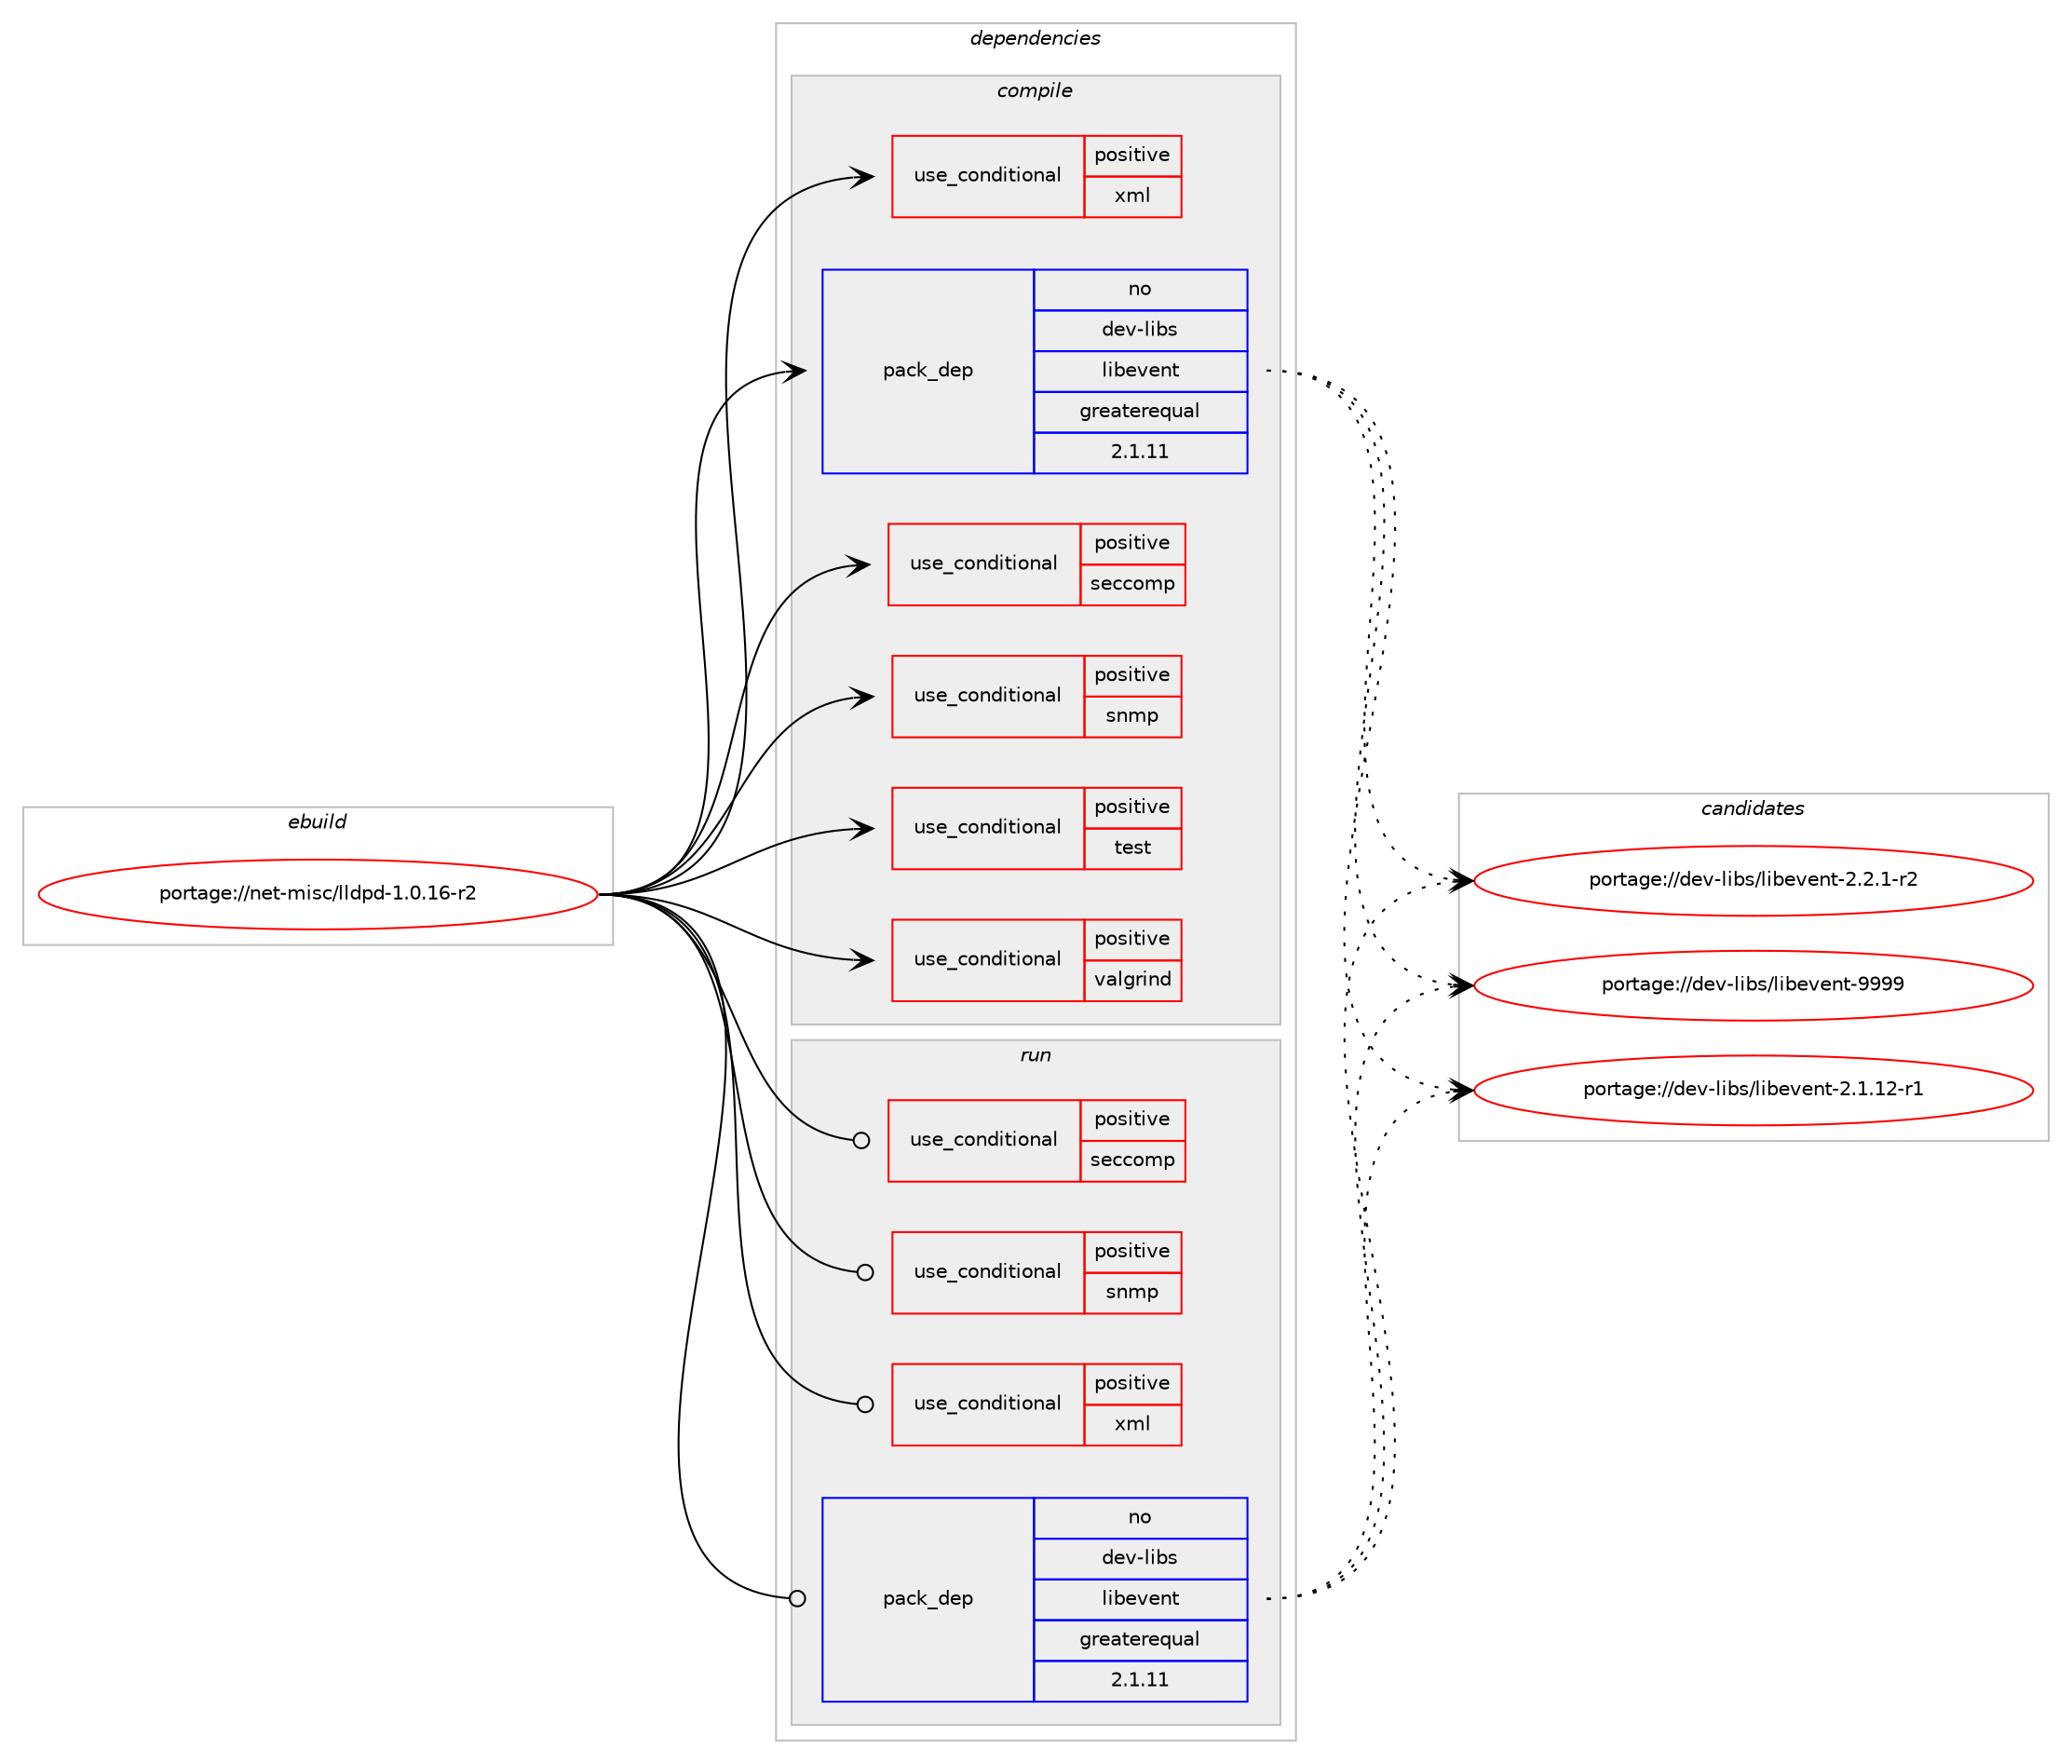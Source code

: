 digraph prolog {

# *************
# Graph options
# *************

newrank=true;
concentrate=true;
compound=true;
graph [rankdir=LR,fontname=Helvetica,fontsize=10,ranksep=1.5];#, ranksep=2.5, nodesep=0.2];
edge  [arrowhead=vee];
node  [fontname=Helvetica,fontsize=10];

# **********
# The ebuild
# **********

subgraph cluster_leftcol {
color=gray;
rank=same;
label=<<i>ebuild</i>>;
id [label="portage://net-misc/lldpd-1.0.16-r2", color=red, width=4, href="../net-misc/lldpd-1.0.16-r2.svg"];
}

# ****************
# The dependencies
# ****************

subgraph cluster_midcol {
color=gray;
label=<<i>dependencies</i>>;
subgraph cluster_compile {
fillcolor="#eeeeee";
style=filled;
label=<<i>compile</i>>;
subgraph cond6037 {
dependency8941 [label=<<TABLE BORDER="0" CELLBORDER="1" CELLSPACING="0" CELLPADDING="4"><TR><TD ROWSPAN="3" CELLPADDING="10">use_conditional</TD></TR><TR><TD>positive</TD></TR><TR><TD>seccomp</TD></TR></TABLE>>, shape=none, color=red];
# *** BEGIN UNKNOWN DEPENDENCY TYPE (TODO) ***
# dependency8941 -> package_dependency(portage://net-misc/lldpd-1.0.16-r2,install,no,sys-libs,libseccomp,none,[,,],any_same_slot,[])
# *** END UNKNOWN DEPENDENCY TYPE (TODO) ***

}
id:e -> dependency8941:w [weight=20,style="solid",arrowhead="vee"];
subgraph cond6038 {
dependency8942 [label=<<TABLE BORDER="0" CELLBORDER="1" CELLSPACING="0" CELLPADDING="4"><TR><TD ROWSPAN="3" CELLPADDING="10">use_conditional</TD></TR><TR><TD>positive</TD></TR><TR><TD>snmp</TD></TR></TABLE>>, shape=none, color=red];
# *** BEGIN UNKNOWN DEPENDENCY TYPE (TODO) ***
# dependency8942 -> package_dependency(portage://net-misc/lldpd-1.0.16-r2,install,no,net-analyzer,net-snmp,none,[,,],any_same_slot,[use(enable(extensible),positive)])
# *** END UNKNOWN DEPENDENCY TYPE (TODO) ***

}
id:e -> dependency8942:w [weight=20,style="solid",arrowhead="vee"];
subgraph cond6039 {
dependency8943 [label=<<TABLE BORDER="0" CELLBORDER="1" CELLSPACING="0" CELLPADDING="4"><TR><TD ROWSPAN="3" CELLPADDING="10">use_conditional</TD></TR><TR><TD>positive</TD></TR><TR><TD>test</TD></TR></TABLE>>, shape=none, color=red];
# *** BEGIN UNKNOWN DEPENDENCY TYPE (TODO) ***
# dependency8943 -> package_dependency(portage://net-misc/lldpd-1.0.16-r2,install,no,dev-libs,check,none,[,,],[],[])
# *** END UNKNOWN DEPENDENCY TYPE (TODO) ***

}
id:e -> dependency8943:w [weight=20,style="solid",arrowhead="vee"];
subgraph cond6040 {
dependency8944 [label=<<TABLE BORDER="0" CELLBORDER="1" CELLSPACING="0" CELLPADDING="4"><TR><TD ROWSPAN="3" CELLPADDING="10">use_conditional</TD></TR><TR><TD>positive</TD></TR><TR><TD>valgrind</TD></TR></TABLE>>, shape=none, color=red];
# *** BEGIN UNKNOWN DEPENDENCY TYPE (TODO) ***
# dependency8944 -> package_dependency(portage://net-misc/lldpd-1.0.16-r2,install,no,dev-debug,valgrind,none,[,,],[],[])
# *** END UNKNOWN DEPENDENCY TYPE (TODO) ***

}
id:e -> dependency8944:w [weight=20,style="solid",arrowhead="vee"];
subgraph cond6041 {
dependency8945 [label=<<TABLE BORDER="0" CELLBORDER="1" CELLSPACING="0" CELLPADDING="4"><TR><TD ROWSPAN="3" CELLPADDING="10">use_conditional</TD></TR><TR><TD>positive</TD></TR><TR><TD>xml</TD></TR></TABLE>>, shape=none, color=red];
# *** BEGIN UNKNOWN DEPENDENCY TYPE (TODO) ***
# dependency8945 -> package_dependency(portage://net-misc/lldpd-1.0.16-r2,install,no,dev-libs,libxml2,none,[,,],any_same_slot,[])
# *** END UNKNOWN DEPENDENCY TYPE (TODO) ***

}
id:e -> dependency8945:w [weight=20,style="solid",arrowhead="vee"];
# *** BEGIN UNKNOWN DEPENDENCY TYPE (TODO) ***
# id -> package_dependency(portage://net-misc/lldpd-1.0.16-r2,install,no,acct-group,lldpd,none,[,,],[],[])
# *** END UNKNOWN DEPENDENCY TYPE (TODO) ***

# *** BEGIN UNKNOWN DEPENDENCY TYPE (TODO) ***
# id -> package_dependency(portage://net-misc/lldpd-1.0.16-r2,install,no,acct-user,lldpd,none,[,,],[],[])
# *** END UNKNOWN DEPENDENCY TYPE (TODO) ***

# *** BEGIN UNKNOWN DEPENDENCY TYPE (TODO) ***
# id -> package_dependency(portage://net-misc/lldpd-1.0.16-r2,install,no,dev-libs,libbsd,none,[,,],[],[])
# *** END UNKNOWN DEPENDENCY TYPE (TODO) ***

subgraph pack2833 {
dependency8946 [label=<<TABLE BORDER="0" CELLBORDER="1" CELLSPACING="0" CELLPADDING="4" WIDTH="220"><TR><TD ROWSPAN="6" CELLPADDING="30">pack_dep</TD></TR><TR><TD WIDTH="110">no</TD></TR><TR><TD>dev-libs</TD></TR><TR><TD>libevent</TD></TR><TR><TD>greaterequal</TD></TR><TR><TD>2.1.11</TD></TR></TABLE>>, shape=none, color=blue];
}
id:e -> dependency8946:w [weight=20,style="solid",arrowhead="vee"];
# *** BEGIN UNKNOWN DEPENDENCY TYPE (TODO) ***
# id -> package_dependency(portage://net-misc/lldpd-1.0.16-r2,install,no,sys-libs,readline,none,[,,],[slot(0),equal],[])
# *** END UNKNOWN DEPENDENCY TYPE (TODO) ***

}
subgraph cluster_compileandrun {
fillcolor="#eeeeee";
style=filled;
label=<<i>compile and run</i>>;
}
subgraph cluster_run {
fillcolor="#eeeeee";
style=filled;
label=<<i>run</i>>;
subgraph cond6042 {
dependency8947 [label=<<TABLE BORDER="0" CELLBORDER="1" CELLSPACING="0" CELLPADDING="4"><TR><TD ROWSPAN="3" CELLPADDING="10">use_conditional</TD></TR><TR><TD>positive</TD></TR><TR><TD>seccomp</TD></TR></TABLE>>, shape=none, color=red];
# *** BEGIN UNKNOWN DEPENDENCY TYPE (TODO) ***
# dependency8947 -> package_dependency(portage://net-misc/lldpd-1.0.16-r2,run,no,sys-libs,libseccomp,none,[,,],any_same_slot,[])
# *** END UNKNOWN DEPENDENCY TYPE (TODO) ***

}
id:e -> dependency8947:w [weight=20,style="solid",arrowhead="odot"];
subgraph cond6043 {
dependency8948 [label=<<TABLE BORDER="0" CELLBORDER="1" CELLSPACING="0" CELLPADDING="4"><TR><TD ROWSPAN="3" CELLPADDING="10">use_conditional</TD></TR><TR><TD>positive</TD></TR><TR><TD>snmp</TD></TR></TABLE>>, shape=none, color=red];
# *** BEGIN UNKNOWN DEPENDENCY TYPE (TODO) ***
# dependency8948 -> package_dependency(portage://net-misc/lldpd-1.0.16-r2,run,no,net-analyzer,net-snmp,none,[,,],any_same_slot,[use(enable(extensible),positive)])
# *** END UNKNOWN DEPENDENCY TYPE (TODO) ***

}
id:e -> dependency8948:w [weight=20,style="solid",arrowhead="odot"];
subgraph cond6044 {
dependency8949 [label=<<TABLE BORDER="0" CELLBORDER="1" CELLSPACING="0" CELLPADDING="4"><TR><TD ROWSPAN="3" CELLPADDING="10">use_conditional</TD></TR><TR><TD>positive</TD></TR><TR><TD>xml</TD></TR></TABLE>>, shape=none, color=red];
# *** BEGIN UNKNOWN DEPENDENCY TYPE (TODO) ***
# dependency8949 -> package_dependency(portage://net-misc/lldpd-1.0.16-r2,run,no,dev-libs,libxml2,none,[,,],any_same_slot,[])
# *** END UNKNOWN DEPENDENCY TYPE (TODO) ***

}
id:e -> dependency8949:w [weight=20,style="solid",arrowhead="odot"];
# *** BEGIN UNKNOWN DEPENDENCY TYPE (TODO) ***
# id -> package_dependency(portage://net-misc/lldpd-1.0.16-r2,run,no,acct-group,lldpd,none,[,,],[],[])
# *** END UNKNOWN DEPENDENCY TYPE (TODO) ***

# *** BEGIN UNKNOWN DEPENDENCY TYPE (TODO) ***
# id -> package_dependency(portage://net-misc/lldpd-1.0.16-r2,run,no,acct-user,lldpd,none,[,,],[],[])
# *** END UNKNOWN DEPENDENCY TYPE (TODO) ***

# *** BEGIN UNKNOWN DEPENDENCY TYPE (TODO) ***
# id -> package_dependency(portage://net-misc/lldpd-1.0.16-r2,run,no,dev-libs,libbsd,none,[,,],[],[])
# *** END UNKNOWN DEPENDENCY TYPE (TODO) ***

subgraph pack2834 {
dependency8950 [label=<<TABLE BORDER="0" CELLBORDER="1" CELLSPACING="0" CELLPADDING="4" WIDTH="220"><TR><TD ROWSPAN="6" CELLPADDING="30">pack_dep</TD></TR><TR><TD WIDTH="110">no</TD></TR><TR><TD>dev-libs</TD></TR><TR><TD>libevent</TD></TR><TR><TD>greaterequal</TD></TR><TR><TD>2.1.11</TD></TR></TABLE>>, shape=none, color=blue];
}
id:e -> dependency8950:w [weight=20,style="solid",arrowhead="odot"];
# *** BEGIN UNKNOWN DEPENDENCY TYPE (TODO) ***
# id -> package_dependency(portage://net-misc/lldpd-1.0.16-r2,run,no,sys-libs,readline,none,[,,],[slot(0),equal],[])
# *** END UNKNOWN DEPENDENCY TYPE (TODO) ***

# *** BEGIN UNKNOWN DEPENDENCY TYPE (TODO) ***
# id -> package_dependency(portage://net-misc/lldpd-1.0.16-r2,run,no,virtual,tmpfiles,none,[,,],[],[])
# *** END UNKNOWN DEPENDENCY TYPE (TODO) ***

}
}

# **************
# The candidates
# **************

subgraph cluster_choices {
rank=same;
color=gray;
label=<<i>candidates</i>>;

subgraph choice2833 {
color=black;
nodesep=1;
choice10010111845108105981154710810598101118101110116455046494649504511449 [label="portage://dev-libs/libevent-2.1.12-r1", color=red, width=4,href="../dev-libs/libevent-2.1.12-r1.svg"];
choice100101118451081059811547108105981011181011101164550465046494511450 [label="portage://dev-libs/libevent-2.2.1-r2", color=red, width=4,href="../dev-libs/libevent-2.2.1-r2.svg"];
choice100101118451081059811547108105981011181011101164557575757 [label="portage://dev-libs/libevent-9999", color=red, width=4,href="../dev-libs/libevent-9999.svg"];
dependency8946:e -> choice10010111845108105981154710810598101118101110116455046494649504511449:w [style=dotted,weight="100"];
dependency8946:e -> choice100101118451081059811547108105981011181011101164550465046494511450:w [style=dotted,weight="100"];
dependency8946:e -> choice100101118451081059811547108105981011181011101164557575757:w [style=dotted,weight="100"];
}
subgraph choice2834 {
color=black;
nodesep=1;
choice10010111845108105981154710810598101118101110116455046494649504511449 [label="portage://dev-libs/libevent-2.1.12-r1", color=red, width=4,href="../dev-libs/libevent-2.1.12-r1.svg"];
choice100101118451081059811547108105981011181011101164550465046494511450 [label="portage://dev-libs/libevent-2.2.1-r2", color=red, width=4,href="../dev-libs/libevent-2.2.1-r2.svg"];
choice100101118451081059811547108105981011181011101164557575757 [label="portage://dev-libs/libevent-9999", color=red, width=4,href="../dev-libs/libevent-9999.svg"];
dependency8950:e -> choice10010111845108105981154710810598101118101110116455046494649504511449:w [style=dotted,weight="100"];
dependency8950:e -> choice100101118451081059811547108105981011181011101164550465046494511450:w [style=dotted,weight="100"];
dependency8950:e -> choice100101118451081059811547108105981011181011101164557575757:w [style=dotted,weight="100"];
}
}

}
